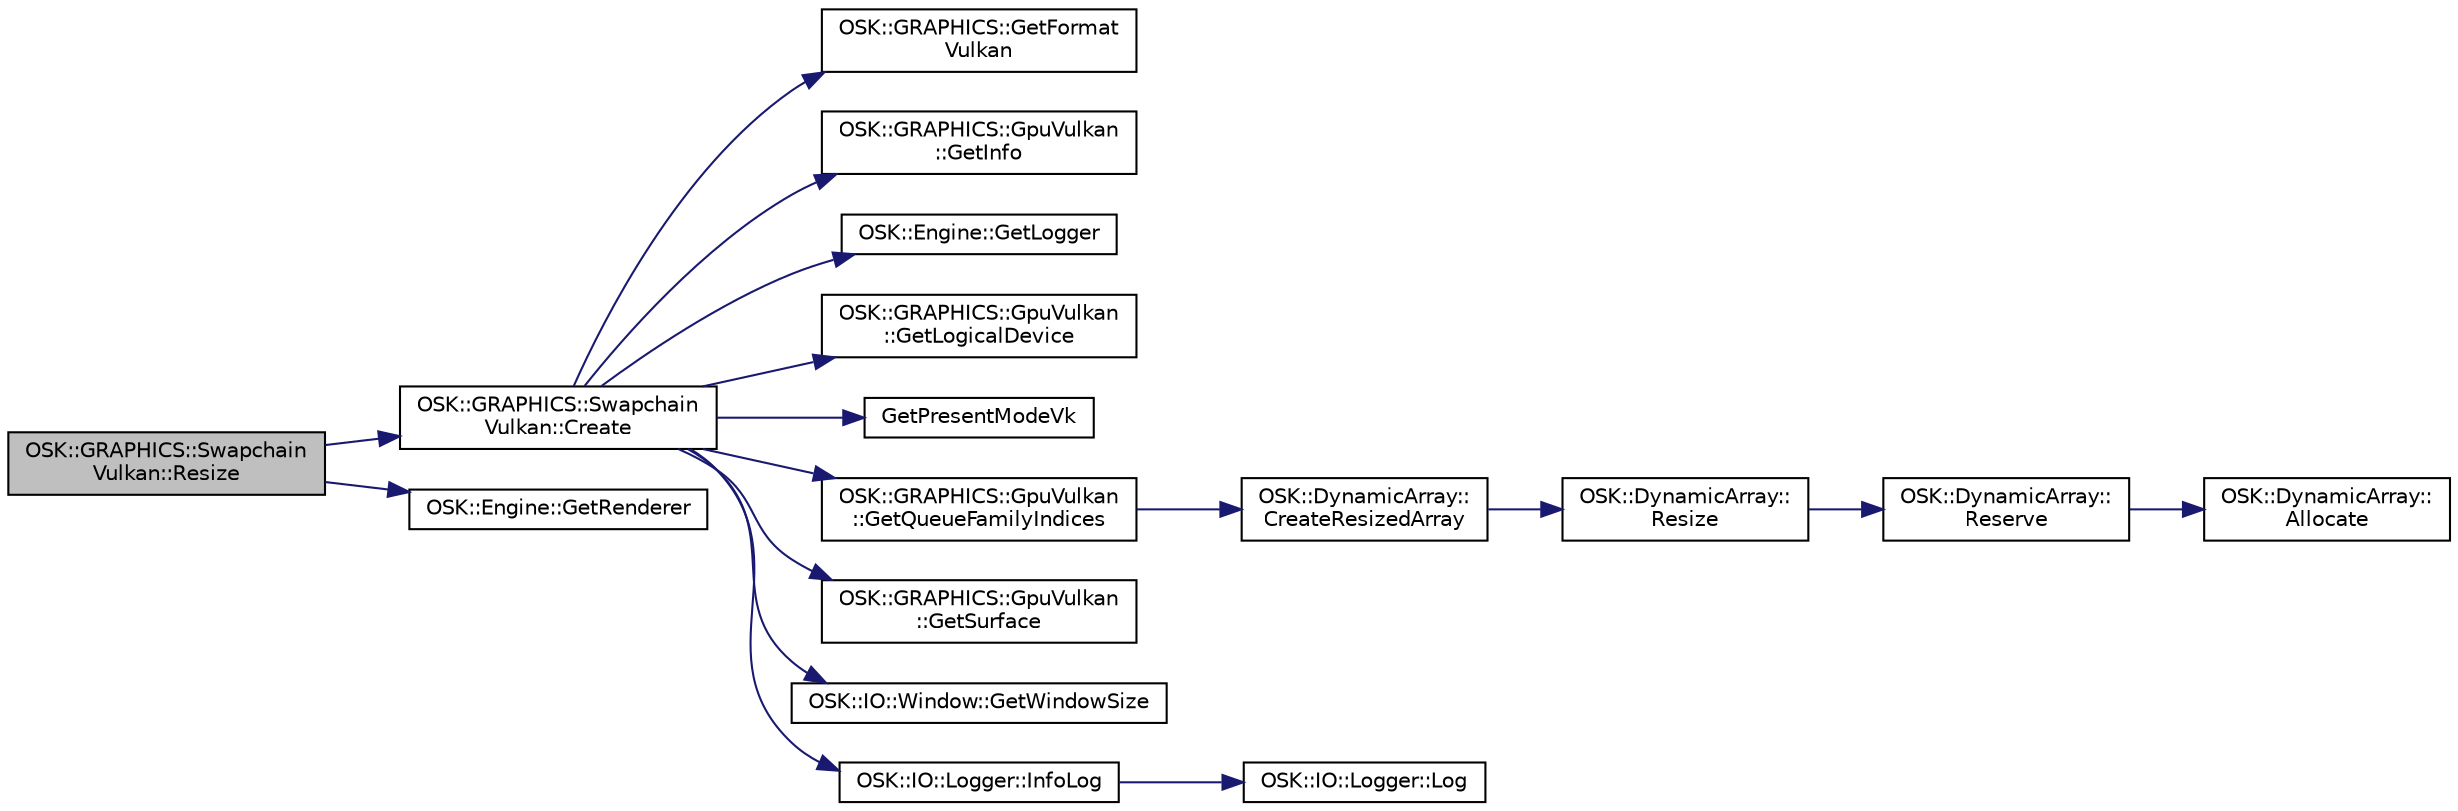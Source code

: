 digraph "OSK::GRAPHICS::SwapchainVulkan::Resize"
{
 // LATEX_PDF_SIZE
  edge [fontname="Helvetica",fontsize="10",labelfontname="Helvetica",labelfontsize="10"];
  node [fontname="Helvetica",fontsize="10",shape=record];
  rankdir="LR";
  Node1 [label="OSK::GRAPHICS::Swapchain\lVulkan::Resize",height=0.2,width=0.4,color="black", fillcolor="grey75", style="filled", fontcolor="black",tooltip="Recrea el swapchain con el tamaño de la ventana. Para cuando se ha cambiado de tamaño la ventana."];
  Node1 -> Node2 [color="midnightblue",fontsize="10",style="solid"];
  Node2 [label="OSK::GRAPHICS::Swapchain\lVulkan::Create",height=0.2,width=0.4,color="black", fillcolor="white", style="filled",URL="$class_o_s_k_1_1_g_r_a_p_h_i_c_s_1_1_swapchain_vulkan.html#a151411824411a839175332993a130d89",tooltip="Crea el swapchain. Obtiene automáticamente el tamaño de las imágenes a partir del tamaño de la ventan..."];
  Node2 -> Node3 [color="midnightblue",fontsize="10",style="solid"];
  Node3 [label="OSK::GRAPHICS::GetFormat\lVulkan",height=0.2,width=0.4,color="black", fillcolor="white", style="filled",URL="$namespace_o_s_k_1_1_g_r_a_p_h_i_c_s.html#aa15e92a412a9d26d5213e4f716762081",tooltip="Obtiene la representación nativa del formato para Vulkan."];
  Node2 -> Node4 [color="midnightblue",fontsize="10",style="solid"];
  Node4 [label="OSK::GRAPHICS::GpuVulkan\l::GetInfo",height=0.2,width=0.4,color="black", fillcolor="white", style="filled",URL="$class_o_s_k_1_1_g_r_a_p_h_i_c_s_1_1_gpu_vulkan.html#aee5a2fabcfefd4fc26f06f30f2d83ed5",tooltip=" "];
  Node2 -> Node5 [color="midnightblue",fontsize="10",style="solid"];
  Node5 [label="OSK::Engine::GetLogger",height=0.2,width=0.4,color="black", fillcolor="white", style="filled",URL="$class_o_s_k_1_1_engine.html#ac39b79a3e665381630f6c710f3772a2b",tooltip=" "];
  Node2 -> Node6 [color="midnightblue",fontsize="10",style="solid"];
  Node6 [label="OSK::GRAPHICS::GpuVulkan\l::GetLogicalDevice",height=0.2,width=0.4,color="black", fillcolor="white", style="filled",URL="$class_o_s_k_1_1_g_r_a_p_h_i_c_s_1_1_gpu_vulkan.html#a9f3d2735d7bb54ecb4056d5284cb686f",tooltip=" "];
  Node2 -> Node7 [color="midnightblue",fontsize="10",style="solid"];
  Node7 [label="GetPresentModeVk",height=0.2,width=0.4,color="black", fillcolor="white", style="filled",URL="$_swapchain_vulkan_8cpp.html#a4e159ba38488b912d15cd2723b254ebc",tooltip=" "];
  Node2 -> Node8 [color="midnightblue",fontsize="10",style="solid"];
  Node8 [label="OSK::GRAPHICS::GpuVulkan\l::GetQueueFamilyIndices",height=0.2,width=0.4,color="black", fillcolor="white", style="filled",URL="$class_o_s_k_1_1_g_r_a_p_h_i_c_s_1_1_gpu_vulkan.html#aa66415743a9c4fa79891e6a1aaf11543",tooltip="Devuelve información sobre las colas soportadas por esta GPU."];
  Node8 -> Node9 [color="midnightblue",fontsize="10",style="solid"];
  Node9 [label="OSK::DynamicArray::\lCreateResizedArray",height=0.2,width=0.4,color="black", fillcolor="white", style="filled",URL="$class_o_s_k_1_1_dynamic_array.html#a6560c13598111f1aa6b53357ae120116",tooltip="Crea un DynamicArray con un número de elementos ya creados e insertados."];
  Node9 -> Node10 [color="midnightblue",fontsize="10",style="solid"];
  Node10 [label="OSK::DynamicArray::\lResize",height=0.2,width=0.4,color="black", fillcolor="white", style="filled",URL="$class_o_s_k_1_1_dynamic_array.html#adcbd5bb6ce88469bc9e6f65be06ceae6",tooltip="Cambia el tamaño del array. Los datos se conservan, siempre que se pueda. Se añaden elementos hasta q..."];
  Node10 -> Node11 [color="midnightblue",fontsize="10",style="solid"];
  Node11 [label="OSK::DynamicArray::\lReserve",height=0.2,width=0.4,color="black", fillcolor="white", style="filled",URL="$class_o_s_k_1_1_dynamic_array.html#a34323ddf4963e2097def5d8c3f80c08e",tooltip="Cambia el tamaño del array. Los datos se conservan, siempre que se pueda."];
  Node11 -> Node12 [color="midnightblue",fontsize="10",style="solid"];
  Node12 [label="OSK::DynamicArray::\lAllocate",height=0.2,width=0.4,color="black", fillcolor="white", style="filled",URL="$class_o_s_k_1_1_dynamic_array.html#acf322bf27bf4bfd581079500c67171a6",tooltip="Reserva espacio para 'size' elementos. Preserva los elementos anteriores."];
  Node2 -> Node13 [color="midnightblue",fontsize="10",style="solid"];
  Node13 [label="OSK::GRAPHICS::GpuVulkan\l::GetSurface",height=0.2,width=0.4,color="black", fillcolor="white", style="filled",URL="$class_o_s_k_1_1_g_r_a_p_h_i_c_s_1_1_gpu_vulkan.html#aea2f9eabd4f091110f92af0af9b0be4e",tooltip=" "];
  Node2 -> Node14 [color="midnightblue",fontsize="10",style="solid"];
  Node14 [label="OSK::IO::Window::GetWindowSize",height=0.2,width=0.4,color="black", fillcolor="white", style="filled",URL="$class_o_s_k_1_1_i_o_1_1_window.html#aa7f9f244691159612d42ddbc1fdc9288",tooltip="Devuelve el tamaño de la ventana, en píxeles."];
  Node2 -> Node15 [color="midnightblue",fontsize="10",style="solid"];
  Node15 [label="OSK::IO::Logger::InfoLog",height=0.2,width=0.4,color="black", fillcolor="white", style="filled",URL="$class_o_s_k_1_1_i_o_1_1_logger.html#a3d2a88ffa05f6a74f9d669f1182bacca",tooltip="Manda un mensaje de información."];
  Node15 -> Node16 [color="midnightblue",fontsize="10",style="solid"];
  Node16 [label="OSK::IO::Logger::Log",height=0.2,width=0.4,color="black", fillcolor="white", style="filled",URL="$class_o_s_k_1_1_i_o_1_1_logger.html#ac2af30faaa120261990f4deb1b566e7b",tooltip="Manda un mensaje por el logger."];
  Node1 -> Node17 [color="midnightblue",fontsize="10",style="solid"];
  Node17 [label="OSK::Engine::GetRenderer",height=0.2,width=0.4,color="black", fillcolor="white", style="filled",URL="$class_o_s_k_1_1_engine.html#a019c5397d042224c134b7fd22c739d00",tooltip=" "];
}
